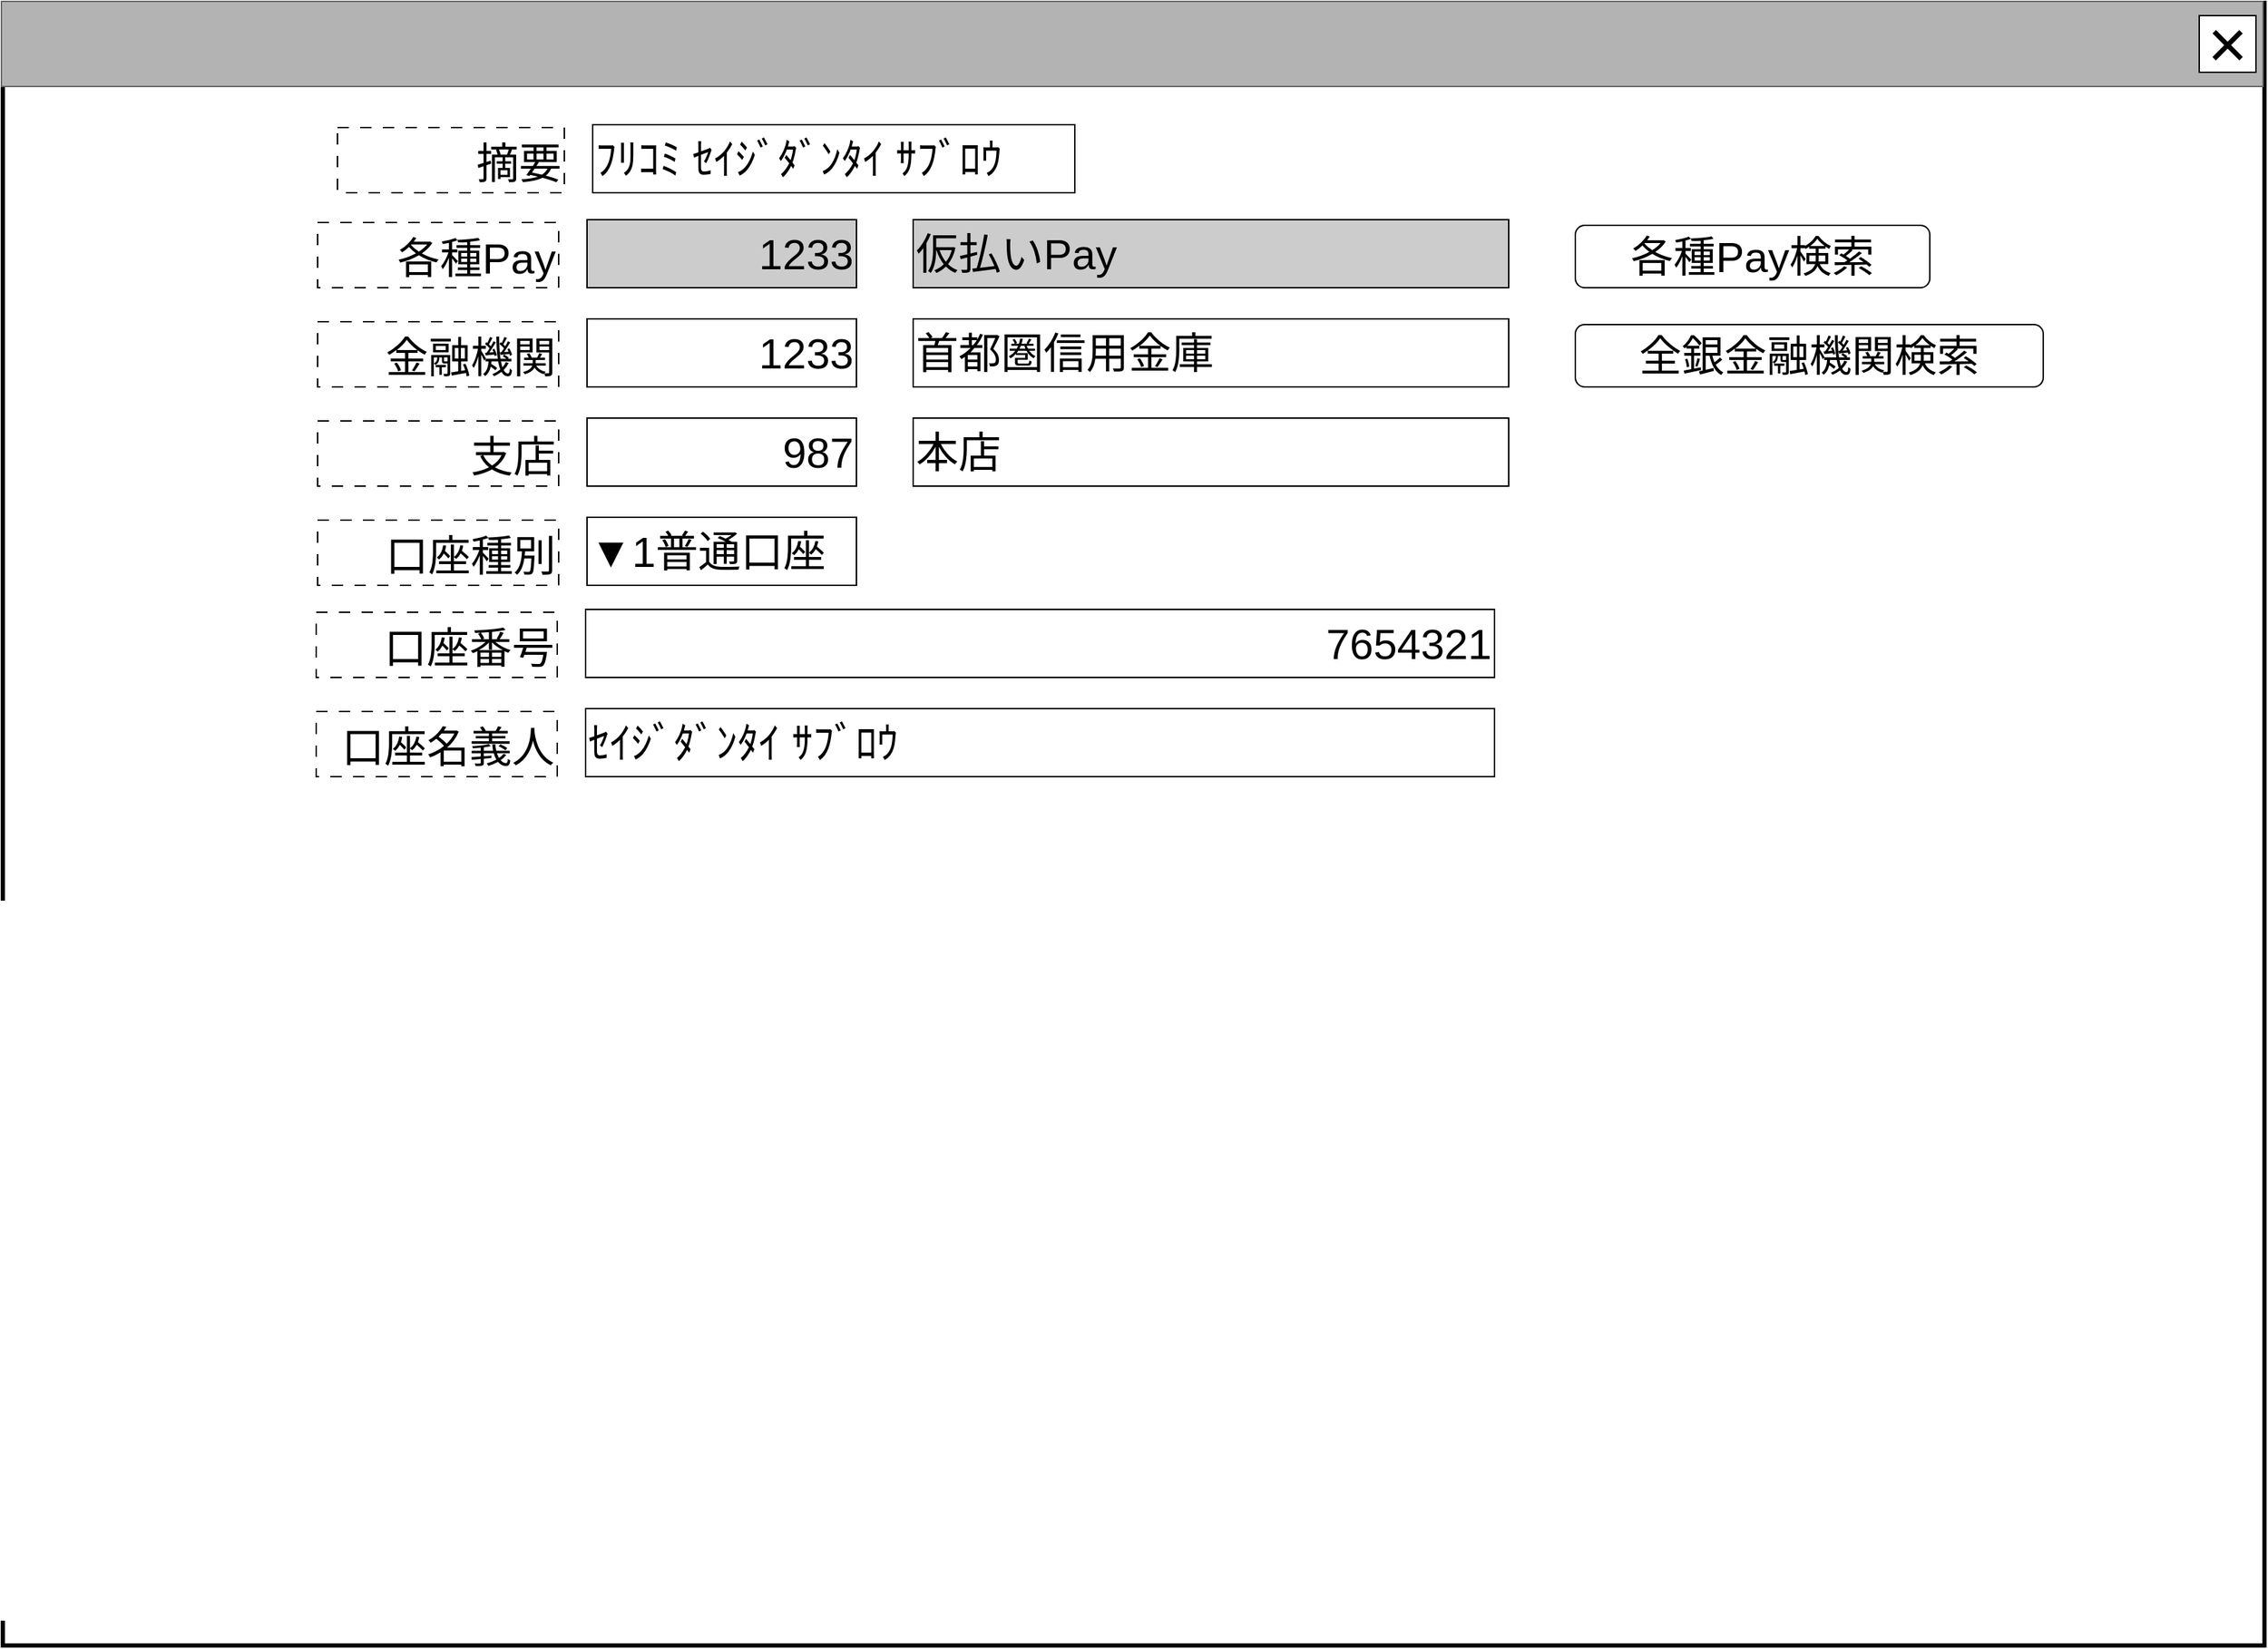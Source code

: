 <mxfile version="24.2.5" type="device">
  <diagram name="ページ1" id="LE8fIzdrHe0wcv1LTvfw">
    <mxGraphModel dx="866" dy="518" grid="1" gridSize="10" guides="1" tooltips="1" connect="1" arrows="1" fold="1" page="1" pageScale="1" pageWidth="1600" pageHeight="1200" math="0" shadow="0">
      <root>
        <mxCell id="0" />
        <mxCell id="cFaB45KztUIKXS-_cTrr-4" value="背景" style="locked=1;" parent="0" visible="0" />
        <mxCell id="cFaB45KztUIKXS-_cTrr-5" value="" style="rounded=0;whiteSpace=wrap;html=1;strokeWidth=3;" parent="cFaB45KztUIKXS-_cTrr-4" vertex="1">
          <mxGeometry x="1" y="1" width="1595" height="1180" as="geometry" />
        </mxCell>
        <mxCell id="cFaB45KztUIKXS-_cTrr-6" value="" style="rounded=0;whiteSpace=wrap;html=1;fillColor=#B3B3B3;fontColor=#333333;strokeColor=#666666;" parent="cFaB45KztUIKXS-_cTrr-4" vertex="1">
          <mxGeometry width="1595" height="60" as="geometry" />
        </mxCell>
        <mxCell id="cFaB45KztUIKXS-_cTrr-7" value="&lt;font style=&quot;font-size: 48px;&quot;&gt;×&lt;/font&gt;" style="rounded=0;whiteSpace=wrap;html=1;" parent="cFaB45KztUIKXS-_cTrr-4" vertex="1">
          <mxGeometry x="1550" y="10" width="40" height="40" as="geometry" />
        </mxCell>
        <mxCell id="cFaB45KztUIKXS-_cTrr-8" value="" style="rounded=0;whiteSpace=wrap;html=1;" parent="cFaB45KztUIKXS-_cTrr-4" vertex="1">
          <mxGeometry x="830" y="670" width="120" height="60" as="geometry" />
        </mxCell>
        <mxCell id="cFaB45KztUIKXS-_cTrr-9" value="ウインドウ" style="locked=1;" parent="0" />
        <mxCell id="cFaB45KztUIKXS-_cTrr-10" value="" style="rounded=0;whiteSpace=wrap;html=1;strokeWidth=3;" parent="cFaB45KztUIKXS-_cTrr-9" vertex="1">
          <mxGeometry x="1" y="1" width="1595" height="1159" as="geometry" />
        </mxCell>
        <mxCell id="cFaB45KztUIKXS-_cTrr-11" value="" style="rounded=0;whiteSpace=wrap;html=1;fillColor=#B3B3B3;fontColor=#333333;strokeColor=#666666;" parent="cFaB45KztUIKXS-_cTrr-9" vertex="1">
          <mxGeometry width="1595" height="60" as="geometry" />
        </mxCell>
        <mxCell id="cFaB45KztUIKXS-_cTrr-12" value="&lt;font style=&quot;font-size: 48px;&quot;&gt;×&lt;/font&gt;" style="rounded=0;whiteSpace=wrap;html=1;" parent="cFaB45KztUIKXS-_cTrr-9" vertex="1">
          <mxGeometry x="1550" y="10" width="40" height="40" as="geometry" />
        </mxCell>
        <mxCell id="cFaB45KztUIKXS-_cTrr-14" value="名称未設定レイヤ" style="" parent="0" />
        <mxCell id="kMiXoxbS_A_sSDOUyn5A-3" value="&lt;span style=&quot;font-size: 30px;&quot;&gt;各種Pay&lt;/span&gt;" style="rounded=0;whiteSpace=wrap;html=1;align=right;dashed=1;dashPattern=8 8;verticalAlign=bottom;" parent="cFaB45KztUIKXS-_cTrr-14" vertex="1">
          <mxGeometry x="223" y="156" width="170" height="46" as="geometry" />
        </mxCell>
        <mxCell id="kMiXoxbS_A_sSDOUyn5A-4" value="&lt;span style=&quot;font-size: 30px;&quot;&gt;1233&lt;/span&gt;" style="rounded=0;whiteSpace=wrap;html=1;align=right;fillColor=#CCCCCC;" parent="cFaB45KztUIKXS-_cTrr-14" vertex="1">
          <mxGeometry x="413" y="154" width="190" height="48" as="geometry" />
        </mxCell>
        <mxCell id="kMiXoxbS_A_sSDOUyn5A-5" value="&lt;span style=&quot;font-size: 30px;&quot;&gt;仮払いPay&lt;/span&gt;" style="rounded=0;whiteSpace=wrap;html=1;align=left;fillColor=#CCCCCC;" parent="cFaB45KztUIKXS-_cTrr-14" vertex="1">
          <mxGeometry x="643" y="154" width="420" height="48" as="geometry" />
        </mxCell>
        <mxCell id="kMiXoxbS_A_sSDOUyn5A-6" value="&lt;span style=&quot;font-size: 30px;&quot;&gt;摘要&lt;/span&gt;" style="rounded=0;whiteSpace=wrap;html=1;align=right;dashed=1;dashPattern=8 8;verticalAlign=bottom;" parent="cFaB45KztUIKXS-_cTrr-14" vertex="1">
          <mxGeometry x="237" y="89" width="160" height="46" as="geometry" />
        </mxCell>
        <mxCell id="kMiXoxbS_A_sSDOUyn5A-7" value="&lt;span style=&quot;font-size: 30px;&quot;&gt;ﾌﾘｺﾐ ｾｲｼﾞﾀﾞﾝﾀｲ ｻﾌﾞﾛｳ&lt;/span&gt;" style="rounded=0;whiteSpace=wrap;html=1;align=left;" parent="cFaB45KztUIKXS-_cTrr-14" vertex="1">
          <mxGeometry x="417" y="87" width="340" height="48" as="geometry" />
        </mxCell>
        <mxCell id="kMiXoxbS_A_sSDOUyn5A-8" value="&lt;span style=&quot;font-size: 30px;&quot;&gt;金融機関&lt;/span&gt;" style="rounded=0;whiteSpace=wrap;html=1;align=right;dashed=1;dashPattern=8 8;verticalAlign=bottom;" parent="cFaB45KztUIKXS-_cTrr-14" vertex="1">
          <mxGeometry x="223" y="226" width="170" height="46" as="geometry" />
        </mxCell>
        <mxCell id="kMiXoxbS_A_sSDOUyn5A-9" value="&lt;span style=&quot;font-size: 30px;&quot;&gt;1233&lt;/span&gt;" style="rounded=0;whiteSpace=wrap;html=1;align=right;" parent="cFaB45KztUIKXS-_cTrr-14" vertex="1">
          <mxGeometry x="413" y="224" width="190" height="48" as="geometry" />
        </mxCell>
        <mxCell id="kMiXoxbS_A_sSDOUyn5A-10" value="&lt;span style=&quot;font-size: 30px;&quot;&gt;首都圏信用金庫&lt;/span&gt;" style="rounded=0;whiteSpace=wrap;html=1;align=left;" parent="cFaB45KztUIKXS-_cTrr-14" vertex="1">
          <mxGeometry x="643" y="224" width="420" height="48" as="geometry" />
        </mxCell>
        <mxCell id="kMiXoxbS_A_sSDOUyn5A-11" value="&lt;span style=&quot;font-size: 30px;&quot;&gt;支店&lt;/span&gt;" style="rounded=0;whiteSpace=wrap;html=1;align=right;dashed=1;dashPattern=8 8;verticalAlign=bottom;" parent="cFaB45KztUIKXS-_cTrr-14" vertex="1">
          <mxGeometry x="223" y="296" width="170" height="46" as="geometry" />
        </mxCell>
        <mxCell id="kMiXoxbS_A_sSDOUyn5A-12" value="&lt;span style=&quot;font-size: 30px;&quot;&gt;987&lt;/span&gt;" style="rounded=0;whiteSpace=wrap;html=1;align=right;" parent="cFaB45KztUIKXS-_cTrr-14" vertex="1">
          <mxGeometry x="413" y="294" width="190" height="48" as="geometry" />
        </mxCell>
        <mxCell id="kMiXoxbS_A_sSDOUyn5A-13" value="&lt;span style=&quot;font-size: 30px;&quot;&gt;本店&lt;/span&gt;" style="rounded=0;whiteSpace=wrap;html=1;align=left;" parent="cFaB45KztUIKXS-_cTrr-14" vertex="1">
          <mxGeometry x="643" y="294" width="420" height="48" as="geometry" />
        </mxCell>
        <mxCell id="kMiXoxbS_A_sSDOUyn5A-14" value="&lt;span style=&quot;font-size: 30px;&quot;&gt;口座種別&lt;/span&gt;" style="rounded=0;whiteSpace=wrap;html=1;align=right;dashed=1;dashPattern=8 8;verticalAlign=bottom;" parent="cFaB45KztUIKXS-_cTrr-14" vertex="1">
          <mxGeometry x="223" y="366" width="170" height="46" as="geometry" />
        </mxCell>
        <mxCell id="kMiXoxbS_A_sSDOUyn5A-15" value="&lt;span style=&quot;font-size: 30px;&quot;&gt;▼1普通口座&lt;/span&gt;" style="rounded=0;whiteSpace=wrap;html=1;align=left;" parent="cFaB45KztUIKXS-_cTrr-14" vertex="1">
          <mxGeometry x="413" y="364" width="190" height="48" as="geometry" />
        </mxCell>
        <mxCell id="kMiXoxbS_A_sSDOUyn5A-16" value="&lt;span style=&quot;font-size: 30px;&quot;&gt;口座番号&lt;/span&gt;" style="rounded=0;whiteSpace=wrap;html=1;align=right;dashed=1;dashPattern=8 8;verticalAlign=bottom;" parent="cFaB45KztUIKXS-_cTrr-14" vertex="1">
          <mxGeometry x="222" y="431" width="170" height="46" as="geometry" />
        </mxCell>
        <mxCell id="kMiXoxbS_A_sSDOUyn5A-17" value="&lt;span style=&quot;font-size: 30px;&quot;&gt;7654321&lt;/span&gt;" style="rounded=0;whiteSpace=wrap;html=1;align=right;" parent="cFaB45KztUIKXS-_cTrr-14" vertex="1">
          <mxGeometry x="412" y="429" width="641" height="48" as="geometry" />
        </mxCell>
        <mxCell id="kMiXoxbS_A_sSDOUyn5A-18" value="&lt;span style=&quot;font-size: 30px;&quot;&gt;口座名義人&lt;/span&gt;" style="rounded=0;whiteSpace=wrap;html=1;align=right;dashed=1;dashPattern=8 8;verticalAlign=bottom;" parent="cFaB45KztUIKXS-_cTrr-14" vertex="1">
          <mxGeometry x="222" y="501" width="170" height="46" as="geometry" />
        </mxCell>
        <mxCell id="kMiXoxbS_A_sSDOUyn5A-19" value="&lt;span style=&quot;font-size: 30px;&quot;&gt;ｾｲｼﾞﾀﾞﾝﾀｲ ｻﾌﾞﾛｳ&lt;/span&gt;" style="rounded=0;whiteSpace=wrap;html=1;align=left;" parent="cFaB45KztUIKXS-_cTrr-14" vertex="1">
          <mxGeometry x="412" y="499" width="641" height="48" as="geometry" />
        </mxCell>
        <mxCell id="6I91ib_1TXN0fq9ziBc1-0" value="&lt;span style=&quot;font-size: 30px; text-align: left;&quot;&gt;各種Pay検索&lt;/span&gt;" style="rounded=1;whiteSpace=wrap;html=1;" vertex="1" parent="cFaB45KztUIKXS-_cTrr-14">
          <mxGeometry x="1110" y="158" width="250" height="44" as="geometry" />
        </mxCell>
        <mxCell id="6I91ib_1TXN0fq9ziBc1-1" value="&lt;span style=&quot;font-size: 30px; text-align: left;&quot;&gt;全銀金融機関検索&lt;/span&gt;" style="rounded=1;whiteSpace=wrap;html=1;" vertex="1" parent="cFaB45KztUIKXS-_cTrr-14">
          <mxGeometry x="1110" y="228" width="330" height="44" as="geometry" />
        </mxCell>
      </root>
    </mxGraphModel>
  </diagram>
</mxfile>

